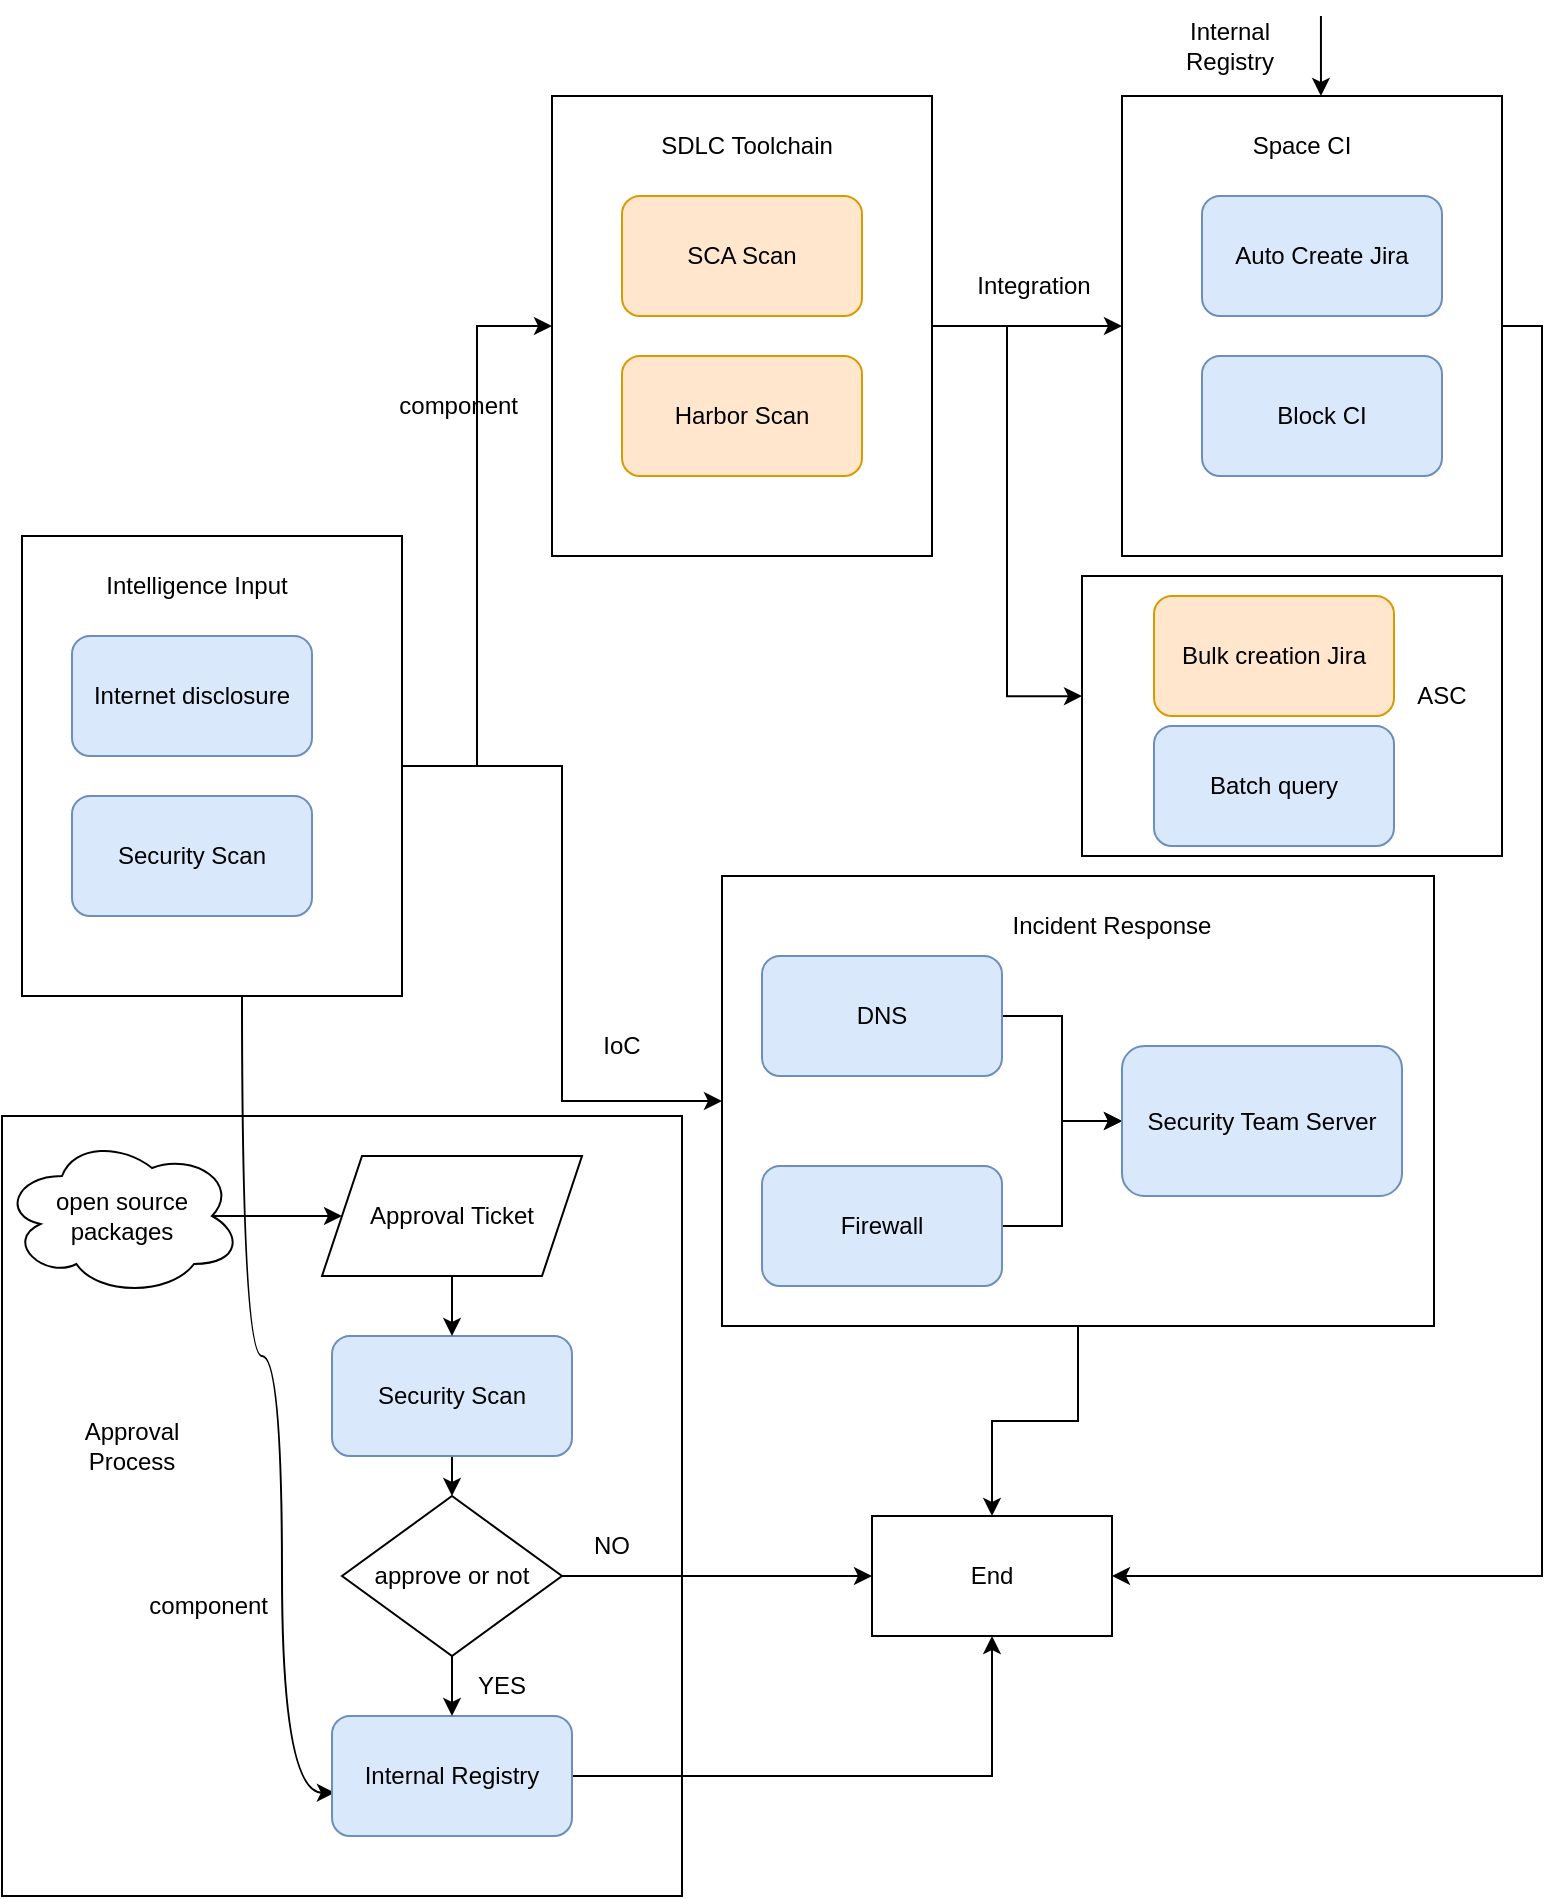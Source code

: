<mxfile version="20.2.3" type="github">
  <diagram id="PLN7N7USWn39zHhiMWHt" name="第 1 页">
    <mxGraphModel dx="934" dy="1718" grid="1" gridSize="10" guides="1" tooltips="1" connect="1" arrows="1" fold="1" page="1" pageScale="1" pageWidth="827" pageHeight="1169" math="0" shadow="0">
      <root>
        <mxCell id="0" />
        <mxCell id="1" parent="0" />
        <mxCell id="L0nSLQ5r2GqEs5Hto7PU-6" value="" style="rounded=0;whiteSpace=wrap;html=1;" vertex="1" parent="1">
          <mxGeometry x="580" y="240" width="210" height="140" as="geometry" />
        </mxCell>
        <mxCell id="2C2mW4MFlpbeaIi6L1Nj-66" value="" style="rounded=0;whiteSpace=wrap;html=1;" parent="1" vertex="1">
          <mxGeometry x="40" y="510" width="340" height="390" as="geometry" />
        </mxCell>
        <mxCell id="2C2mW4MFlpbeaIi6L1Nj-69" style="edgeStyle=orthogonalEdgeStyle;rounded=0;orthogonalLoop=1;jettySize=auto;html=1;entryX=0.5;entryY=0;entryDx=0;entryDy=0;" parent="1" source="2C2mW4MFlpbeaIi6L1Nj-40" target="2C2mW4MFlpbeaIi6L1Nj-46" edge="1">
          <mxGeometry relative="1" as="geometry" />
        </mxCell>
        <mxCell id="2C2mW4MFlpbeaIi6L1Nj-40" value="" style="rounded=0;whiteSpace=wrap;html=1;" parent="1" vertex="1">
          <mxGeometry x="400" y="390" width="356" height="225" as="geometry" />
        </mxCell>
        <mxCell id="2C2mW4MFlpbeaIi6L1Nj-36" style="edgeStyle=orthogonalEdgeStyle;rounded=0;orthogonalLoop=1;jettySize=auto;html=1;exitX=1;exitY=0.5;exitDx=0;exitDy=0;entryX=0;entryY=0.5;entryDx=0;entryDy=0;" parent="1" source="2C2mW4MFlpbeaIi6L1Nj-34" target="2C2mW4MFlpbeaIi6L1Nj-31" edge="1">
          <mxGeometry relative="1" as="geometry" />
        </mxCell>
        <mxCell id="2C2mW4MFlpbeaIi6L1Nj-43" style="edgeStyle=orthogonalEdgeStyle;rounded=0;orthogonalLoop=1;jettySize=auto;html=1;exitX=1;exitY=0.5;exitDx=0;exitDy=0;entryX=0;entryY=0.5;entryDx=0;entryDy=0;" parent="1" source="2C2mW4MFlpbeaIi6L1Nj-34" target="2C2mW4MFlpbeaIi6L1Nj-40" edge="1">
          <mxGeometry relative="1" as="geometry" />
        </mxCell>
        <mxCell id="2C2mW4MFlpbeaIi6L1Nj-58" style="edgeStyle=orthogonalEdgeStyle;rounded=0;orthogonalLoop=1;jettySize=auto;html=1;entryX=0.012;entryY=0.639;entryDx=0;entryDy=0;entryPerimeter=0;curved=1;" parent="1" source="2C2mW4MFlpbeaIi6L1Nj-34" target="2C2mW4MFlpbeaIi6L1Nj-15" edge="1">
          <mxGeometry relative="1" as="geometry">
            <Array as="points">
              <mxPoint x="160" y="630" />
              <mxPoint x="180" y="630" />
              <mxPoint x="180" y="848" />
            </Array>
          </mxGeometry>
        </mxCell>
        <mxCell id="2C2mW4MFlpbeaIi6L1Nj-34" value="" style="rounded=0;whiteSpace=wrap;html=1;" parent="1" vertex="1">
          <mxGeometry x="50" y="220" width="190" height="230" as="geometry" />
        </mxCell>
        <mxCell id="2C2mW4MFlpbeaIi6L1Nj-38" style="edgeStyle=orthogonalEdgeStyle;rounded=0;orthogonalLoop=1;jettySize=auto;html=1;exitX=1;exitY=0.5;exitDx=0;exitDy=0;" parent="1" source="2C2mW4MFlpbeaIi6L1Nj-31" target="2C2mW4MFlpbeaIi6L1Nj-27" edge="1">
          <mxGeometry relative="1" as="geometry" />
        </mxCell>
        <mxCell id="L0nSLQ5r2GqEs5Hto7PU-8" style="edgeStyle=orthogonalEdgeStyle;rounded=0;orthogonalLoop=1;jettySize=auto;html=1;entryX=0;entryY=0.429;entryDx=0;entryDy=0;entryPerimeter=0;" edge="1" parent="1" source="2C2mW4MFlpbeaIi6L1Nj-31" target="L0nSLQ5r2GqEs5Hto7PU-6">
          <mxGeometry relative="1" as="geometry" />
        </mxCell>
        <mxCell id="2C2mW4MFlpbeaIi6L1Nj-31" value="" style="rounded=0;whiteSpace=wrap;html=1;" parent="1" vertex="1">
          <mxGeometry x="315" width="190" height="230" as="geometry" />
        </mxCell>
        <mxCell id="2C2mW4MFlpbeaIi6L1Nj-70" style="edgeStyle=orthogonalEdgeStyle;rounded=0;orthogonalLoop=1;jettySize=auto;html=1;exitX=1;exitY=0.5;exitDx=0;exitDy=0;entryX=1;entryY=0.5;entryDx=0;entryDy=0;" parent="1" source="2C2mW4MFlpbeaIi6L1Nj-27" target="2C2mW4MFlpbeaIi6L1Nj-46" edge="1">
          <mxGeometry relative="1" as="geometry" />
        </mxCell>
        <mxCell id="2C2mW4MFlpbeaIi6L1Nj-27" value="" style="rounded=0;whiteSpace=wrap;html=1;" parent="1" vertex="1">
          <mxGeometry x="600" width="190" height="230" as="geometry" />
        </mxCell>
        <mxCell id="2C2mW4MFlpbeaIi6L1Nj-3" value="Internet disclosure" style="rounded=1;whiteSpace=wrap;html=1;fillColor=#dae8fc;strokeColor=#6c8ebf;" parent="1" vertex="1">
          <mxGeometry x="75" y="270" width="120" height="60" as="geometry" />
        </mxCell>
        <mxCell id="2C2mW4MFlpbeaIi6L1Nj-4" value="Security Scan" style="rounded=1;whiteSpace=wrap;html=1;fillColor=#dae8fc;strokeColor=#6c8ebf;" parent="1" vertex="1">
          <mxGeometry x="75" y="350" width="120" height="60" as="geometry" />
        </mxCell>
        <mxCell id="2C2mW4MFlpbeaIi6L1Nj-5" value="Intelligence Input" style="text;html=1;strokeColor=none;fillColor=none;align=center;verticalAlign=middle;whiteSpace=wrap;rounded=0;" parent="1" vertex="1">
          <mxGeometry x="75" y="225" width="125" height="40" as="geometry" />
        </mxCell>
        <mxCell id="2C2mW4MFlpbeaIi6L1Nj-13" style="edgeStyle=orthogonalEdgeStyle;rounded=0;orthogonalLoop=1;jettySize=auto;html=1;exitX=1;exitY=0.5;exitDx=0;exitDy=0;entryX=0;entryY=0.5;entryDx=0;entryDy=0;" parent="1" source="2C2mW4MFlpbeaIi6L1Nj-8" target="2C2mW4MFlpbeaIi6L1Nj-10" edge="1">
          <mxGeometry relative="1" as="geometry" />
        </mxCell>
        <mxCell id="2C2mW4MFlpbeaIi6L1Nj-8" value="DNS" style="rounded=1;whiteSpace=wrap;html=1;fillColor=#dae8fc;strokeColor=#6c8ebf;" parent="1" vertex="1">
          <mxGeometry x="420" y="430" width="120" height="60" as="geometry" />
        </mxCell>
        <mxCell id="2C2mW4MFlpbeaIi6L1Nj-14" style="edgeStyle=orthogonalEdgeStyle;rounded=0;orthogonalLoop=1;jettySize=auto;html=1;exitX=1;exitY=0.5;exitDx=0;exitDy=0;entryX=0;entryY=0.5;entryDx=0;entryDy=0;" parent="1" source="2C2mW4MFlpbeaIi6L1Nj-9" target="2C2mW4MFlpbeaIi6L1Nj-10" edge="1">
          <mxGeometry relative="1" as="geometry" />
        </mxCell>
        <mxCell id="2C2mW4MFlpbeaIi6L1Nj-9" value="Firewall" style="rounded=1;whiteSpace=wrap;html=1;fillColor=#dae8fc;strokeColor=#6c8ebf;" parent="1" vertex="1">
          <mxGeometry x="420" y="535" width="120" height="60" as="geometry" />
        </mxCell>
        <mxCell id="2C2mW4MFlpbeaIi6L1Nj-10" value="Security Team Server" style="rounded=1;whiteSpace=wrap;html=1;fillColor=#dae8fc;strokeColor=#6c8ebf;" parent="1" vertex="1">
          <mxGeometry x="600" y="475" width="140" height="75" as="geometry" />
        </mxCell>
        <mxCell id="2C2mW4MFlpbeaIi6L1Nj-60" style="edgeStyle=orthogonalEdgeStyle;rounded=0;orthogonalLoop=1;jettySize=auto;html=1;exitX=1;exitY=0.5;exitDx=0;exitDy=0;" parent="1" source="2C2mW4MFlpbeaIi6L1Nj-15" target="2C2mW4MFlpbeaIi6L1Nj-46" edge="1">
          <mxGeometry relative="1" as="geometry" />
        </mxCell>
        <mxCell id="2C2mW4MFlpbeaIi6L1Nj-15" value="Internal Registry" style="rounded=1;whiteSpace=wrap;html=1;fillColor=#dae8fc;strokeColor=#6c8ebf;" parent="1" vertex="1">
          <mxGeometry x="205" y="810" width="120" height="60" as="geometry" />
        </mxCell>
        <mxCell id="2C2mW4MFlpbeaIi6L1Nj-19" style="edgeStyle=orthogonalEdgeStyle;rounded=0;orthogonalLoop=1;jettySize=auto;html=1;exitX=0.875;exitY=0.5;exitDx=0;exitDy=0;exitPerimeter=0;entryX=0;entryY=0.5;entryDx=0;entryDy=0;" parent="1" source="2C2mW4MFlpbeaIi6L1Nj-16" target="2C2mW4MFlpbeaIi6L1Nj-18" edge="1">
          <mxGeometry relative="1" as="geometry" />
        </mxCell>
        <mxCell id="2C2mW4MFlpbeaIi6L1Nj-16" value="open source packages" style="ellipse;shape=cloud;whiteSpace=wrap;html=1;" parent="1" vertex="1">
          <mxGeometry x="40" y="520" width="120" height="80" as="geometry" />
        </mxCell>
        <mxCell id="2C2mW4MFlpbeaIi6L1Nj-22" style="edgeStyle=orthogonalEdgeStyle;rounded=0;orthogonalLoop=1;jettySize=auto;html=1;exitX=0.5;exitY=1;exitDx=0;exitDy=0;entryX=0.5;entryY=0;entryDx=0;entryDy=0;" parent="1" source="2C2mW4MFlpbeaIi6L1Nj-17" target="2C2mW4MFlpbeaIi6L1Nj-21" edge="1">
          <mxGeometry relative="1" as="geometry" />
        </mxCell>
        <mxCell id="2C2mW4MFlpbeaIi6L1Nj-17" value="Security Scan" style="rounded=1;whiteSpace=wrap;html=1;fillColor=#dae8fc;strokeColor=#6c8ebf;" parent="1" vertex="1">
          <mxGeometry x="205" y="620" width="120" height="60" as="geometry" />
        </mxCell>
        <mxCell id="2C2mW4MFlpbeaIi6L1Nj-20" value="" style="edgeStyle=orthogonalEdgeStyle;rounded=0;orthogonalLoop=1;jettySize=auto;html=1;" parent="1" source="2C2mW4MFlpbeaIi6L1Nj-18" target="2C2mW4MFlpbeaIi6L1Nj-17" edge="1">
          <mxGeometry relative="1" as="geometry" />
        </mxCell>
        <mxCell id="2C2mW4MFlpbeaIi6L1Nj-18" value="Approval Ticket" style="shape=parallelogram;perimeter=parallelogramPerimeter;whiteSpace=wrap;html=1;fixedSize=1;" parent="1" vertex="1">
          <mxGeometry x="200" y="530" width="130" height="60" as="geometry" />
        </mxCell>
        <mxCell id="2C2mW4MFlpbeaIi6L1Nj-23" style="edgeStyle=orthogonalEdgeStyle;rounded=0;orthogonalLoop=1;jettySize=auto;html=1;exitX=0.5;exitY=1;exitDx=0;exitDy=0;entryX=0.5;entryY=0;entryDx=0;entryDy=0;" parent="1" source="2C2mW4MFlpbeaIi6L1Nj-21" target="2C2mW4MFlpbeaIi6L1Nj-15" edge="1">
          <mxGeometry relative="1" as="geometry" />
        </mxCell>
        <mxCell id="2C2mW4MFlpbeaIi6L1Nj-48" style="edgeStyle=orthogonalEdgeStyle;rounded=0;orthogonalLoop=1;jettySize=auto;html=1;exitX=1;exitY=0.5;exitDx=0;exitDy=0;entryX=0;entryY=0.5;entryDx=0;entryDy=0;" parent="1" source="2C2mW4MFlpbeaIi6L1Nj-21" target="2C2mW4MFlpbeaIi6L1Nj-46" edge="1">
          <mxGeometry relative="1" as="geometry" />
        </mxCell>
        <mxCell id="2C2mW4MFlpbeaIi6L1Nj-21" value="approve or not" style="rhombus;whiteSpace=wrap;html=1;" parent="1" vertex="1">
          <mxGeometry x="210" y="700" width="110" height="80" as="geometry" />
        </mxCell>
        <mxCell id="2C2mW4MFlpbeaIi6L1Nj-24" value="YES" style="text;html=1;strokeColor=none;fillColor=none;align=center;verticalAlign=middle;whiteSpace=wrap;rounded=0;" parent="1" vertex="1">
          <mxGeometry x="260" y="780" width="60" height="30" as="geometry" />
        </mxCell>
        <mxCell id="2C2mW4MFlpbeaIi6L1Nj-25" value="Auto Create Jira" style="rounded=1;whiteSpace=wrap;html=1;fillColor=#dae8fc;strokeColor=#6c8ebf;" parent="1" vertex="1">
          <mxGeometry x="640" y="50" width="120" height="60" as="geometry" />
        </mxCell>
        <mxCell id="2C2mW4MFlpbeaIi6L1Nj-26" value="Block CI" style="rounded=1;whiteSpace=wrap;html=1;fillColor=#dae8fc;strokeColor=#6c8ebf;" parent="1" vertex="1">
          <mxGeometry x="640" y="130" width="120" height="60" as="geometry" />
        </mxCell>
        <mxCell id="2C2mW4MFlpbeaIi6L1Nj-28" value="Space CI" style="text;html=1;strokeColor=none;fillColor=none;align=center;verticalAlign=middle;whiteSpace=wrap;rounded=0;" parent="1" vertex="1">
          <mxGeometry x="660" y="10" width="60" height="30" as="geometry" />
        </mxCell>
        <mxCell id="2C2mW4MFlpbeaIi6L1Nj-32" value="SCA Scan" style="rounded=1;whiteSpace=wrap;html=1;fillColor=#ffe6cc;strokeColor=#d79b00;" parent="1" vertex="1">
          <mxGeometry x="350" y="50" width="120" height="60" as="geometry" />
        </mxCell>
        <mxCell id="2C2mW4MFlpbeaIi6L1Nj-33" value="Harbor Scan" style="rounded=1;whiteSpace=wrap;html=1;fillColor=#ffe6cc;strokeColor=#d79b00;" parent="1" vertex="1">
          <mxGeometry x="350" y="130" width="120" height="60" as="geometry" />
        </mxCell>
        <mxCell id="2C2mW4MFlpbeaIi6L1Nj-35" value="SDLC Toolchain" style="text;html=1;strokeColor=none;fillColor=none;align=center;verticalAlign=middle;whiteSpace=wrap;rounded=0;" parent="1" vertex="1">
          <mxGeometry x="350" y="5" width="125" height="40" as="geometry" />
        </mxCell>
        <mxCell id="2C2mW4MFlpbeaIi6L1Nj-37" value="component&amp;nbsp;" style="text;html=1;strokeColor=none;fillColor=none;align=center;verticalAlign=middle;whiteSpace=wrap;rounded=0;" parent="1" vertex="1">
          <mxGeometry x="240" y="140" width="60" height="30" as="geometry" />
        </mxCell>
        <mxCell id="2C2mW4MFlpbeaIi6L1Nj-39" value="Integration" style="text;html=1;strokeColor=none;fillColor=none;align=center;verticalAlign=middle;whiteSpace=wrap;rounded=0;" parent="1" vertex="1">
          <mxGeometry x="526" y="80" width="60" height="30" as="geometry" />
        </mxCell>
        <mxCell id="2C2mW4MFlpbeaIi6L1Nj-41" value="Incident Response" style="text;html=1;strokeColor=none;fillColor=none;align=center;verticalAlign=middle;whiteSpace=wrap;rounded=0;" parent="1" vertex="1">
          <mxGeometry x="540" y="400" width="110" height="30" as="geometry" />
        </mxCell>
        <mxCell id="2C2mW4MFlpbeaIi6L1Nj-44" value="IoC" style="text;html=1;strokeColor=none;fillColor=none;align=center;verticalAlign=middle;whiteSpace=wrap;rounded=0;" parent="1" vertex="1">
          <mxGeometry x="320" y="460" width="60" height="30" as="geometry" />
        </mxCell>
        <mxCell id="2C2mW4MFlpbeaIi6L1Nj-46" value="End" style="rounded=0;whiteSpace=wrap;html=1;" parent="1" vertex="1">
          <mxGeometry x="475" y="710" width="120" height="60" as="geometry" />
        </mxCell>
        <mxCell id="2C2mW4MFlpbeaIi6L1Nj-49" value="NO" style="text;html=1;strokeColor=none;fillColor=none;align=center;verticalAlign=middle;whiteSpace=wrap;rounded=0;" parent="1" vertex="1">
          <mxGeometry x="315" y="710" width="60" height="30" as="geometry" />
        </mxCell>
        <mxCell id="2C2mW4MFlpbeaIi6L1Nj-59" value="component&amp;nbsp;" style="text;html=1;strokeColor=none;fillColor=none;align=center;verticalAlign=middle;whiteSpace=wrap;rounded=0;" parent="1" vertex="1">
          <mxGeometry x="115" y="740" width="60" height="30" as="geometry" />
        </mxCell>
        <mxCell id="2C2mW4MFlpbeaIi6L1Nj-62" value="" style="endArrow=classic;html=1;rounded=0;" parent="1" edge="1">
          <mxGeometry width="50" height="50" relative="1" as="geometry">
            <mxPoint x="699.47" y="-40" as="sourcePoint" />
            <mxPoint x="699.47" as="targetPoint" />
          </mxGeometry>
        </mxCell>
        <mxCell id="2C2mW4MFlpbeaIi6L1Nj-65" value="Internal Registry" style="text;html=1;strokeColor=none;fillColor=none;align=center;verticalAlign=middle;whiteSpace=wrap;rounded=0;" parent="1" vertex="1">
          <mxGeometry x="624" y="-40" width="60" height="30" as="geometry" />
        </mxCell>
        <mxCell id="2C2mW4MFlpbeaIi6L1Nj-67" value="Approval Process" style="text;html=1;strokeColor=none;fillColor=none;align=center;verticalAlign=middle;whiteSpace=wrap;rounded=0;" parent="1" vertex="1">
          <mxGeometry x="75" y="660" width="60" height="30" as="geometry" />
        </mxCell>
        <mxCell id="L0nSLQ5r2GqEs5Hto7PU-3" value="Bulk creation Jira" style="rounded=1;whiteSpace=wrap;html=1;fillColor=#ffe6cc;strokeColor=#d79b00;" vertex="1" parent="1">
          <mxGeometry x="616" y="250" width="120" height="60" as="geometry" />
        </mxCell>
        <mxCell id="L0nSLQ5r2GqEs5Hto7PU-5" value="Batch query" style="rounded=1;whiteSpace=wrap;html=1;fillColor=#dae8fc;strokeColor=#6c8ebf;" vertex="1" parent="1">
          <mxGeometry x="616" y="315" width="120" height="60" as="geometry" />
        </mxCell>
        <mxCell id="L0nSLQ5r2GqEs5Hto7PU-7" value="ASC" style="text;html=1;strokeColor=none;fillColor=none;align=center;verticalAlign=middle;whiteSpace=wrap;rounded=0;" vertex="1" parent="1">
          <mxGeometry x="730" y="285" width="60" height="30" as="geometry" />
        </mxCell>
      </root>
    </mxGraphModel>
  </diagram>
</mxfile>

